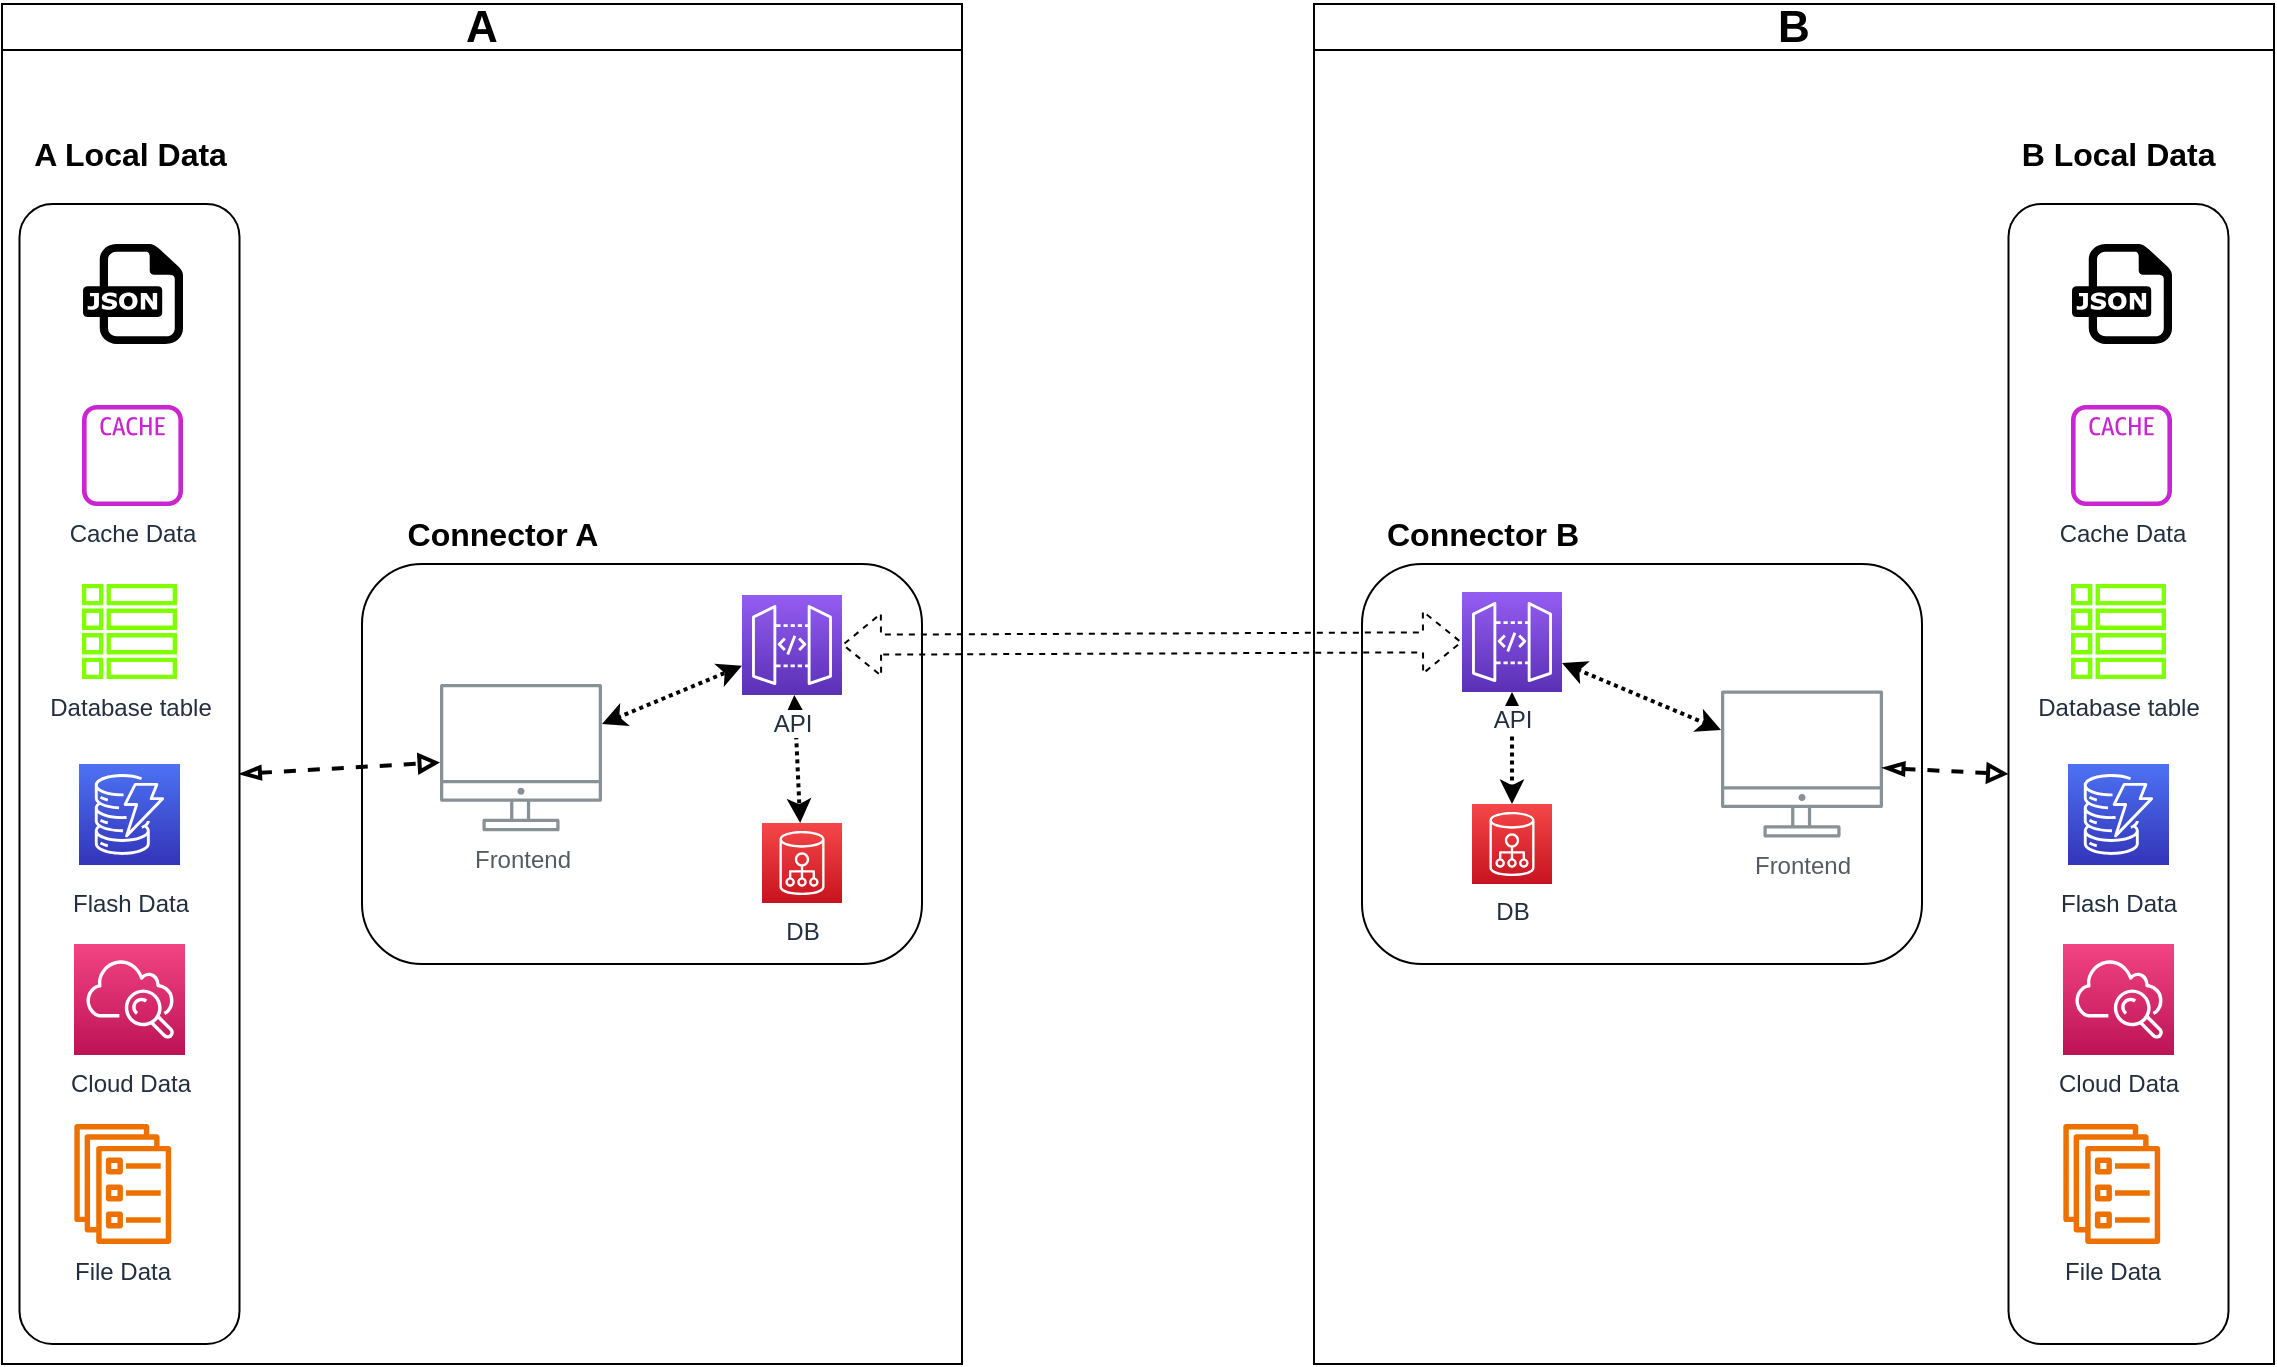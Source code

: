 <mxfile version="22.1.2" type="github">
  <diagram id="Ht1M8jgEwFfnCIfOTk4-" name="Page-1">
    <mxGraphModel dx="2074" dy="1124" grid="1" gridSize="10" guides="1" tooltips="1" connect="1" arrows="1" fold="1" page="1" pageScale="1" pageWidth="1169" pageHeight="827" math="0" shadow="0">
      <root>
        <mxCell id="0" />
        <mxCell id="1" parent="0" />
        <mxCell id="Dd83YgnReYusMFgJrQL0-27" value="" style="group" vertex="1" connectable="0" parent="1">
          <mxGeometry x="700" y="350" width="280" height="230" as="geometry" />
        </mxCell>
        <mxCell id="Dd83YgnReYusMFgJrQL0-14" value="" style="group" vertex="1" connectable="0" parent="Dd83YgnReYusMFgJrQL0-27">
          <mxGeometry y="30" width="280" height="200" as="geometry" />
        </mxCell>
        <mxCell id="Dd83YgnReYusMFgJrQL0-15" value="" style="rounded=1;whiteSpace=wrap;html=1;labelBackgroundColor=default;" vertex="1" parent="Dd83YgnReYusMFgJrQL0-14">
          <mxGeometry width="280" height="200" as="geometry" />
        </mxCell>
        <mxCell id="Dd83YgnReYusMFgJrQL0-16" value="Frontend" style="outlineConnect=0;gradientColor=none;fontColor=#545B64;strokeColor=none;fillColor=#879196;dashed=0;verticalLabelPosition=bottom;verticalAlign=top;align=center;html=1;fontSize=12;fontStyle=0;aspect=fixed;shape=mxgraph.aws4.illustration_desktop;pointerEvents=1;labelBackgroundColor=#ffffff;" vertex="1" parent="Dd83YgnReYusMFgJrQL0-14">
          <mxGeometry x="179.5" y="63.14" width="81" height="73.71" as="geometry" />
        </mxCell>
        <mxCell id="Dd83YgnReYusMFgJrQL0-20" style="rounded=0;orthogonalLoop=1;jettySize=auto;html=1;startArrow=block;dashed=1;dashPattern=1 1;strokeWidth=2;" edge="1" parent="Dd83YgnReYusMFgJrQL0-14" source="Dd83YgnReYusMFgJrQL0-17" target="Dd83YgnReYusMFgJrQL0-18">
          <mxGeometry relative="1" as="geometry" />
        </mxCell>
        <mxCell id="Dd83YgnReYusMFgJrQL0-21" style="rounded=0;orthogonalLoop=1;jettySize=auto;html=1;dashed=1;dashPattern=1 1;startArrow=classic;startFill=1;strokeWidth=2;" edge="1" parent="Dd83YgnReYusMFgJrQL0-14" source="Dd83YgnReYusMFgJrQL0-17" target="Dd83YgnReYusMFgJrQL0-16">
          <mxGeometry relative="1" as="geometry" />
        </mxCell>
        <mxCell id="Dd83YgnReYusMFgJrQL0-17" value="API" style="outlineConnect=0;fontColor=#232F3E;gradientColor=#945DF2;gradientDirection=north;fillColor=#5A30B5;strokeColor=#ffffff;dashed=0;verticalLabelPosition=bottom;verticalAlign=top;align=center;html=1;fontSize=12;fontStyle=0;aspect=fixed;shape=mxgraph.aws4.resourceIcon;resIcon=mxgraph.aws4.api_gateway;labelBackgroundColor=#ffffff;" vertex="1" parent="Dd83YgnReYusMFgJrQL0-14">
          <mxGeometry x="50" y="14" width="50" height="50" as="geometry" />
        </mxCell>
        <mxCell id="Dd83YgnReYusMFgJrQL0-18" value="DB" style="outlineConnect=0;fontColor=#232F3E;gradientColor=#F54749;gradientDirection=north;fillColor=#C7131F;strokeColor=#ffffff;dashed=0;verticalLabelPosition=bottom;verticalAlign=top;align=center;html=1;fontSize=12;fontStyle=0;aspect=fixed;shape=mxgraph.aws4.resourceIcon;resIcon=mxgraph.aws4.cloud_directory;labelBackgroundColor=#ffffff;" vertex="1" parent="Dd83YgnReYusMFgJrQL0-14">
          <mxGeometry x="55" y="120" width="40" height="40" as="geometry" />
        </mxCell>
        <mxCell id="Dd83YgnReYusMFgJrQL0-26" value="&lt;b&gt;&lt;font style=&quot;font-size: 16px;&quot;&gt;Connector B&lt;/font&gt;&lt;/b&gt;" style="text;html=1;align=center;verticalAlign=middle;resizable=0;points=[];autosize=1;strokeColor=none;fillColor=none;" vertex="1" parent="Dd83YgnReYusMFgJrQL0-27">
          <mxGeometry width="120" height="30" as="geometry" />
        </mxCell>
        <mxCell id="Dd83YgnReYusMFgJrQL0-25" value="" style="group" vertex="1" connectable="0" parent="1">
          <mxGeometry x="200" y="350" width="280" height="230" as="geometry" />
        </mxCell>
        <mxCell id="Dd83YgnReYusMFgJrQL0-13" value="" style="group" vertex="1" connectable="0" parent="Dd83YgnReYusMFgJrQL0-25">
          <mxGeometry y="30" width="280" height="200" as="geometry" />
        </mxCell>
        <mxCell id="Dd83YgnReYusMFgJrQL0-4" value="" style="rounded=1;whiteSpace=wrap;html=1;labelBackgroundColor=default;" vertex="1" parent="Dd83YgnReYusMFgJrQL0-13">
          <mxGeometry width="280" height="200" as="geometry" />
        </mxCell>
        <mxCell id="Dd83YgnReYusMFgJrQL0-23" style="rounded=0;orthogonalLoop=1;jettySize=auto;html=1;startArrow=classic;startFill=1;dashed=1;dashPattern=1 1;strokeWidth=2;" edge="1" parent="Dd83YgnReYusMFgJrQL0-13" source="UEzPUAAOIrF-is8g5C7q-109" target="UEzPUAAOIrF-is8g5C7q-114">
          <mxGeometry relative="1" as="geometry" />
        </mxCell>
        <mxCell id="UEzPUAAOIrF-is8g5C7q-109" value="Frontend" style="outlineConnect=0;gradientColor=none;fontColor=#545B64;strokeColor=none;fillColor=#879196;dashed=0;verticalLabelPosition=bottom;verticalAlign=top;align=center;html=1;fontSize=12;fontStyle=0;aspect=fixed;shape=mxgraph.aws4.illustration_desktop;pointerEvents=1;labelBackgroundColor=#ffffff;" parent="Dd83YgnReYusMFgJrQL0-13" vertex="1">
          <mxGeometry x="39" y="60" width="81" height="73.71" as="geometry" />
        </mxCell>
        <mxCell id="Dd83YgnReYusMFgJrQL0-22" style="rounded=0;orthogonalLoop=1;jettySize=auto;html=1;dashed=1;dashPattern=1 1;strokeWidth=2;startArrow=classic;startFill=1;" edge="1" parent="Dd83YgnReYusMFgJrQL0-13" source="UEzPUAAOIrF-is8g5C7q-114" target="Dd83YgnReYusMFgJrQL0-12">
          <mxGeometry relative="1" as="geometry" />
        </mxCell>
        <mxCell id="UEzPUAAOIrF-is8g5C7q-114" value="API" style="outlineConnect=0;fontColor=#232F3E;gradientColor=#945DF2;gradientDirection=north;fillColor=#5A30B5;strokeColor=#ffffff;dashed=0;verticalLabelPosition=bottom;verticalAlign=top;align=center;html=1;fontSize=12;fontStyle=0;aspect=fixed;shape=mxgraph.aws4.resourceIcon;resIcon=mxgraph.aws4.api_gateway;labelBackgroundColor=#ffffff;" parent="Dd83YgnReYusMFgJrQL0-13" vertex="1">
          <mxGeometry x="190" y="15.5" width="50" height="50" as="geometry" />
        </mxCell>
        <mxCell id="Dd83YgnReYusMFgJrQL0-12" value="DB" style="outlineConnect=0;fontColor=#232F3E;gradientColor=#F54749;gradientDirection=north;fillColor=#C7131F;strokeColor=#ffffff;dashed=0;verticalLabelPosition=bottom;verticalAlign=top;align=center;html=1;fontSize=12;fontStyle=0;aspect=fixed;shape=mxgraph.aws4.resourceIcon;resIcon=mxgraph.aws4.cloud_directory;labelBackgroundColor=#ffffff;" vertex="1" parent="Dd83YgnReYusMFgJrQL0-13">
          <mxGeometry x="200" y="129.5" width="40" height="40" as="geometry" />
        </mxCell>
        <mxCell id="Dd83YgnReYusMFgJrQL0-24" value="&lt;b&gt;&lt;font style=&quot;font-size: 16px;&quot;&gt;Connector A&lt;/font&gt;&lt;/b&gt;" style="text;html=1;align=center;verticalAlign=middle;resizable=0;points=[];autosize=1;strokeColor=none;fillColor=none;" vertex="1" parent="Dd83YgnReYusMFgJrQL0-25">
          <mxGeometry x="10" width="120" height="30" as="geometry" />
        </mxCell>
        <mxCell id="Dd83YgnReYusMFgJrQL0-36" style="rounded=0;orthogonalLoop=1;jettySize=auto;html=1;exitX=1;exitY=0.5;exitDx=0;exitDy=0;dashed=1;startArrow=blockThin;startFill=0;endArrow=block;endFill=0;strokeWidth=2;" edge="1" parent="1" source="Dd83YgnReYusMFgJrQL0-34" target="UEzPUAAOIrF-is8g5C7q-109">
          <mxGeometry relative="1" as="geometry" />
        </mxCell>
        <mxCell id="Dd83YgnReYusMFgJrQL0-40" value="" style="group" vertex="1" connectable="0" parent="1">
          <mxGeometry x="25.5" y="160" width="120" height="610" as="geometry" />
        </mxCell>
        <mxCell id="Dd83YgnReYusMFgJrQL0-35" value="&lt;b&gt;&lt;font style=&quot;font-size: 16px;&quot;&gt;A Local Data&amp;nbsp;&lt;/font&gt;&lt;/b&gt;" style="text;html=1;align=center;verticalAlign=middle;resizable=0;points=[];autosize=1;strokeColor=none;fillColor=none;" vertex="1" parent="Dd83YgnReYusMFgJrQL0-40">
          <mxGeometry width="120" height="30" as="geometry" />
        </mxCell>
        <mxCell id="Dd83YgnReYusMFgJrQL0-39" value="" style="group" vertex="1" connectable="0" parent="Dd83YgnReYusMFgJrQL0-40">
          <mxGeometry x="4.5" y="40" width="110" height="570" as="geometry" />
        </mxCell>
        <mxCell id="Dd83YgnReYusMFgJrQL0-34" value="" style="rounded=1;whiteSpace=wrap;html=1;" vertex="1" parent="Dd83YgnReYusMFgJrQL0-39">
          <mxGeometry x="-1.25" width="110" height="570" as="geometry" />
        </mxCell>
        <mxCell id="Dd83YgnReYusMFgJrQL0-28" value="Flash Data" style="outlineConnect=0;fontColor=#232F3E;gradientColor=#4D72F3;gradientDirection=north;fillColor=#3334B9;strokeColor=#ffffff;dashed=0;verticalLabelPosition=bottom;verticalAlign=top;align=center;html=1;fontSize=12;fontStyle=0;aspect=fixed;shape=mxgraph.aws4.resourceIcon;resIcon=mxgraph.aws4.dynamodb;labelBackgroundColor=#ffffff;spacingTop=5;" vertex="1" parent="Dd83YgnReYusMFgJrQL0-39">
          <mxGeometry x="28.5" y="280" width="50.5" height="50.5" as="geometry" />
        </mxCell>
        <mxCell id="Dd83YgnReYusMFgJrQL0-29" value="Cloud Data" style="outlineConnect=0;fontColor=#232F3E;gradientColor=#F34482;gradientDirection=north;fillColor=#BC1356;strokeColor=#ffffff;dashed=0;verticalLabelPosition=bottom;verticalAlign=top;align=center;html=1;fontSize=12;fontStyle=0;aspect=fixed;shape=mxgraph.aws4.resourceIcon;resIcon=mxgraph.aws4.cloudwatch;labelBackgroundColor=#ffffff;" vertex="1" parent="Dd83YgnReYusMFgJrQL0-39">
          <mxGeometry x="26" y="370" width="55.5" height="55.5" as="geometry" />
        </mxCell>
        <mxCell id="Dd83YgnReYusMFgJrQL0-30" value="File Data" style="sketch=0;outlineConnect=0;fontColor=#232F3E;gradientColor=none;fillColor=#ED7100;strokeColor=none;dashed=0;verticalLabelPosition=bottom;verticalAlign=top;align=center;html=1;fontSize=12;fontStyle=0;aspect=fixed;pointerEvents=1;shape=mxgraph.aws4.ecs_service;" vertex="1" parent="Dd83YgnReYusMFgJrQL0-39">
          <mxGeometry x="26" y="460" width="48.75" height="60" as="geometry" />
        </mxCell>
        <mxCell id="Dd83YgnReYusMFgJrQL0-31" value="Cache Data" style="sketch=0;outlineConnect=0;fontColor=#232F3E;gradientColor=none;fillColor=#C925D1;strokeColor=none;dashed=0;verticalLabelPosition=bottom;verticalAlign=top;align=center;html=1;fontSize=12;fontStyle=0;aspect=fixed;pointerEvents=1;shape=mxgraph.aws4.cache_node;" vertex="1" parent="Dd83YgnReYusMFgJrQL0-39">
          <mxGeometry x="30" y="100.5" width="50.5" height="50.5" as="geometry" />
        </mxCell>
        <mxCell id="Dd83YgnReYusMFgJrQL0-32" value="Database table" style="sketch=0;outlineConnect=0;fontColor=#232F3E;gradientColor=none;fillColor=#80FF00;strokeColor=none;dashed=0;verticalLabelPosition=bottom;verticalAlign=top;align=center;html=1;fontSize=12;fontStyle=0;aspect=fixed;pointerEvents=1;shape=mxgraph.aws4.table;" vertex="1" parent="Dd83YgnReYusMFgJrQL0-39">
          <mxGeometry x="30" y="190" width="47.5" height="47.5" as="geometry" />
        </mxCell>
        <mxCell id="Dd83YgnReYusMFgJrQL0-38" value="" style="dashed=0;outlineConnect=0;html=1;align=center;labelPosition=center;verticalLabelPosition=bottom;verticalAlign=top;shape=mxgraph.weblogos.json" vertex="1" parent="Dd83YgnReYusMFgJrQL0-40">
          <mxGeometry x="35" y="60" width="50" height="50" as="geometry" />
        </mxCell>
        <mxCell id="Dd83YgnReYusMFgJrQL0-41" value="" style="group" vertex="1" connectable="0" parent="1">
          <mxGeometry x="1020" y="160" width="120" height="610" as="geometry" />
        </mxCell>
        <mxCell id="Dd83YgnReYusMFgJrQL0-42" value="&lt;b&gt;&lt;font style=&quot;font-size: 16px;&quot;&gt;B Local Data&amp;nbsp;&lt;/font&gt;&lt;/b&gt;" style="text;html=1;align=center;verticalAlign=middle;resizable=0;points=[];autosize=1;strokeColor=none;fillColor=none;" vertex="1" parent="Dd83YgnReYusMFgJrQL0-41">
          <mxGeometry width="120" height="30" as="geometry" />
        </mxCell>
        <mxCell id="Dd83YgnReYusMFgJrQL0-43" value="" style="group" vertex="1" connectable="0" parent="Dd83YgnReYusMFgJrQL0-41">
          <mxGeometry x="4.5" y="40" width="110" height="570" as="geometry" />
        </mxCell>
        <mxCell id="Dd83YgnReYusMFgJrQL0-44" value="" style="rounded=1;whiteSpace=wrap;html=1;" vertex="1" parent="Dd83YgnReYusMFgJrQL0-43">
          <mxGeometry x="-1.25" width="110" height="570" as="geometry" />
        </mxCell>
        <mxCell id="Dd83YgnReYusMFgJrQL0-45" value="Flash Data" style="outlineConnect=0;fontColor=#232F3E;gradientColor=#4D72F3;gradientDirection=north;fillColor=#3334B9;strokeColor=#ffffff;dashed=0;verticalLabelPosition=bottom;verticalAlign=top;align=center;html=1;fontSize=12;fontStyle=0;aspect=fixed;shape=mxgraph.aws4.resourceIcon;resIcon=mxgraph.aws4.dynamodb;labelBackgroundColor=#ffffff;spacingTop=5;" vertex="1" parent="Dd83YgnReYusMFgJrQL0-43">
          <mxGeometry x="28.5" y="280" width="50.5" height="50.5" as="geometry" />
        </mxCell>
        <mxCell id="Dd83YgnReYusMFgJrQL0-46" value="Cloud Data" style="outlineConnect=0;fontColor=#232F3E;gradientColor=#F34482;gradientDirection=north;fillColor=#BC1356;strokeColor=#ffffff;dashed=0;verticalLabelPosition=bottom;verticalAlign=top;align=center;html=1;fontSize=12;fontStyle=0;aspect=fixed;shape=mxgraph.aws4.resourceIcon;resIcon=mxgraph.aws4.cloudwatch;labelBackgroundColor=#ffffff;" vertex="1" parent="Dd83YgnReYusMFgJrQL0-43">
          <mxGeometry x="26" y="370" width="55.5" height="55.5" as="geometry" />
        </mxCell>
        <mxCell id="Dd83YgnReYusMFgJrQL0-47" value="File Data" style="sketch=0;outlineConnect=0;fontColor=#232F3E;gradientColor=none;fillColor=#ED7100;strokeColor=none;dashed=0;verticalLabelPosition=bottom;verticalAlign=top;align=center;html=1;fontSize=12;fontStyle=0;aspect=fixed;pointerEvents=1;shape=mxgraph.aws4.ecs_service;" vertex="1" parent="Dd83YgnReYusMFgJrQL0-43">
          <mxGeometry x="26" y="460" width="48.75" height="60" as="geometry" />
        </mxCell>
        <mxCell id="Dd83YgnReYusMFgJrQL0-48" value="Cache Data" style="sketch=0;outlineConnect=0;fontColor=#232F3E;gradientColor=none;fillColor=#C925D1;strokeColor=none;dashed=0;verticalLabelPosition=bottom;verticalAlign=top;align=center;html=1;fontSize=12;fontStyle=0;aspect=fixed;pointerEvents=1;shape=mxgraph.aws4.cache_node;" vertex="1" parent="Dd83YgnReYusMFgJrQL0-43">
          <mxGeometry x="30" y="100.5" width="50.5" height="50.5" as="geometry" />
        </mxCell>
        <mxCell id="Dd83YgnReYusMFgJrQL0-49" value="Database table" style="sketch=0;outlineConnect=0;fontColor=#232F3E;gradientColor=none;fillColor=#80FF00;strokeColor=none;dashed=0;verticalLabelPosition=bottom;verticalAlign=top;align=center;html=1;fontSize=12;fontStyle=0;aspect=fixed;pointerEvents=1;shape=mxgraph.aws4.table;" vertex="1" parent="Dd83YgnReYusMFgJrQL0-43">
          <mxGeometry x="30" y="190" width="47.5" height="47.5" as="geometry" />
        </mxCell>
        <mxCell id="Dd83YgnReYusMFgJrQL0-50" value="" style="dashed=0;outlineConnect=0;html=1;align=center;labelPosition=center;verticalLabelPosition=bottom;verticalAlign=top;shape=mxgraph.weblogos.json" vertex="1" parent="Dd83YgnReYusMFgJrQL0-41">
          <mxGeometry x="35" y="60" width="50" height="50" as="geometry" />
        </mxCell>
        <mxCell id="Dd83YgnReYusMFgJrQL0-51" style="rounded=0;orthogonalLoop=1;jettySize=auto;html=1;entryX=0;entryY=0.5;entryDx=0;entryDy=0;dashed=1;startArrow=blockThin;startFill=0;endArrow=block;endFill=0;strokeWidth=2;" edge="1" parent="1" source="Dd83YgnReYusMFgJrQL0-16" target="Dd83YgnReYusMFgJrQL0-44">
          <mxGeometry relative="1" as="geometry">
            <mxPoint x="980" y="475" as="sourcePoint" />
            <mxPoint x="1051" y="470" as="targetPoint" />
          </mxGeometry>
        </mxCell>
        <mxCell id="Dd83YgnReYusMFgJrQL0-19" style="rounded=0;orthogonalLoop=1;jettySize=auto;html=1;shape=flexArrow;dashed=1;startArrow=block;" edge="1" parent="1" source="UEzPUAAOIrF-is8g5C7q-114" target="Dd83YgnReYusMFgJrQL0-17">
          <mxGeometry relative="1" as="geometry" />
        </mxCell>
        <mxCell id="Dd83YgnReYusMFgJrQL0-52" value="&lt;font style=&quot;font-size: 22px;&quot;&gt;A&lt;/font&gt;" style="swimlane;whiteSpace=wrap;html=1;" vertex="1" parent="1">
          <mxGeometry x="20" y="100" width="480" height="680" as="geometry" />
        </mxCell>
        <mxCell id="Dd83YgnReYusMFgJrQL0-53" value="&lt;font style=&quot;font-size: 22px;&quot;&gt;B&lt;/font&gt;" style="swimlane;whiteSpace=wrap;html=1;" vertex="1" parent="1">
          <mxGeometry x="676" y="100" width="480" height="680" as="geometry" />
        </mxCell>
      </root>
    </mxGraphModel>
  </diagram>
</mxfile>
